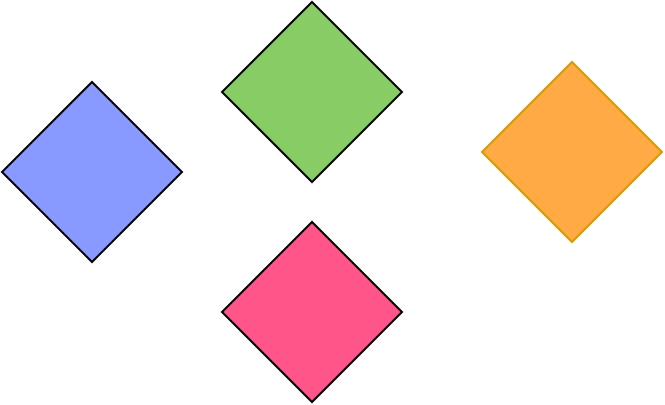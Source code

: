 <mxfile version="13.1.3">
    <diagram id="6hGFLwfOUW9BJ-s0fimq" name="Page-1">
        <mxGraphModel dx="965" dy="207" grid="1" gridSize="10" guides="1" tooltips="1" connect="1" arrows="1" fold="1" page="0" pageScale="1" pageWidth="827" pageHeight="1169" math="0" shadow="0">
            <root>
                <mxCell id="0"/>
                <mxCell id="1" parent="0"/>
                <mxCell id="6" value="" style="rhombus;whiteSpace=wrap;html=1;fillColor=#ffaa44;strokeColor=#d79b00;" parent="1" vertex="1">
                    <mxGeometry x="230" y="60" width="90" height="90" as="geometry"/>
                </mxCell>
                <mxCell id="7" value="" style="rhombus;whiteSpace=wrap;html=1;fillColor=#8899ff;" parent="1" vertex="1">
                    <mxGeometry x="-10" y="70" width="90" height="90" as="geometry"/>
                </mxCell>
                <mxCell id="8" value="" style="rhombus;whiteSpace=wrap;html=1;fillColor=#88cc66;" parent="1" vertex="1">
                    <mxGeometry x="100" y="30" width="90" height="90" as="geometry"/>
                </mxCell>
                <mxCell id="9" value="" style="rhombus;whiteSpace=wrap;html=1;fillColor=#ff5588;direction=south;" parent="1" vertex="1">
                    <mxGeometry x="100" y="140" width="90" height="90" as="geometry"/>
                </mxCell>
            </root>
        </mxGraphModel>
    </diagram>
</mxfile>